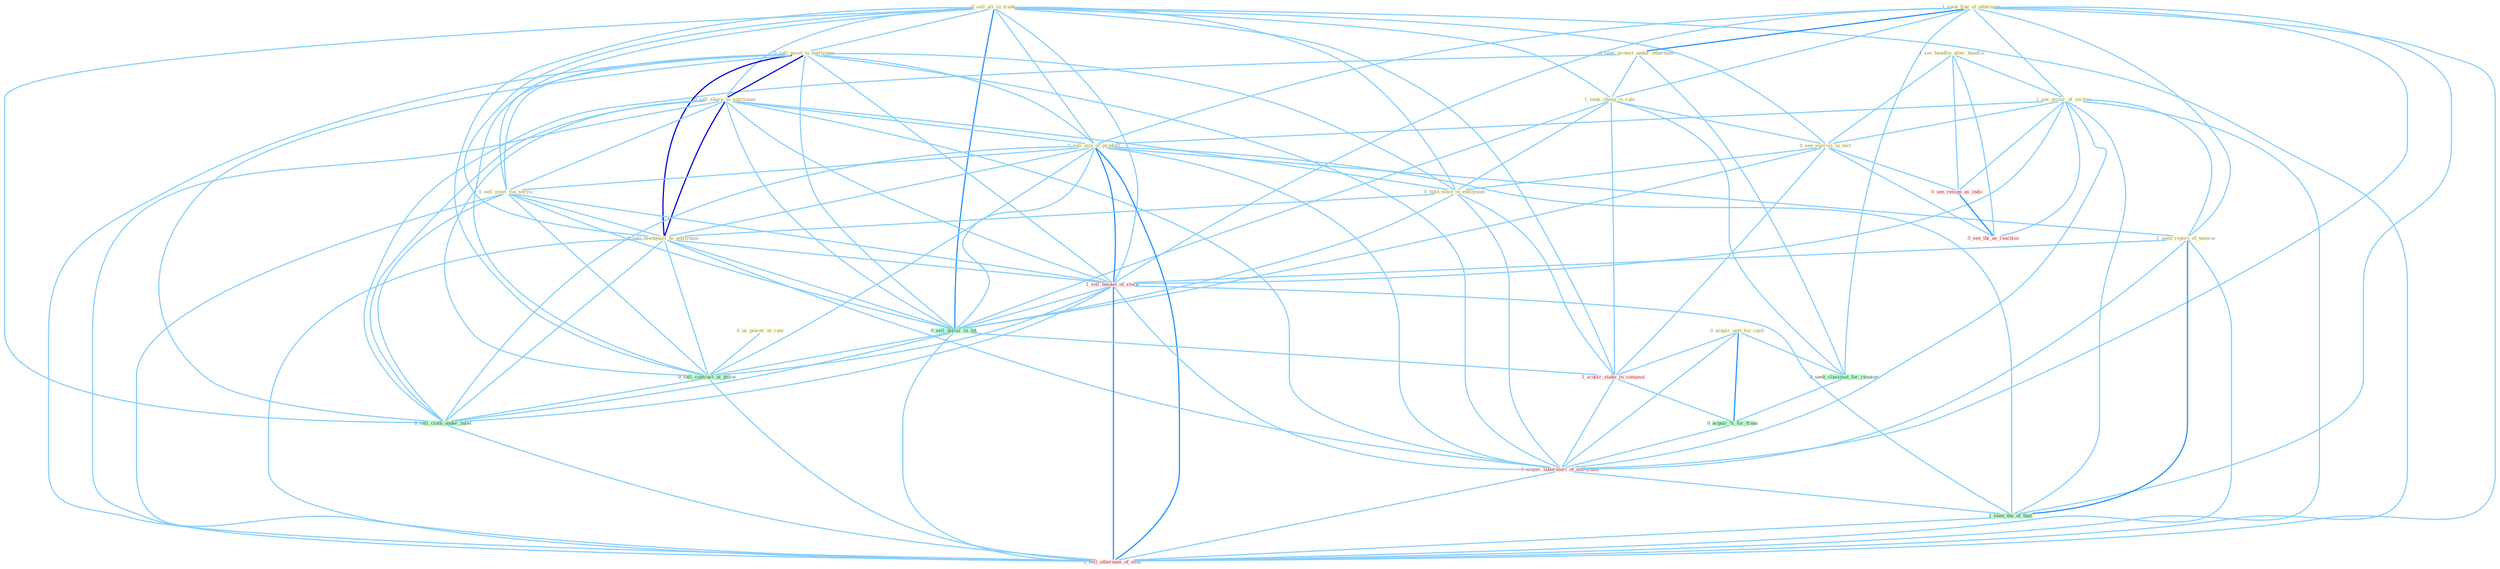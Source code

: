 Graph G{ 
    node
    [shape=polygon,style=filled,width=.5,height=.06,color="#BDFCC9",fixedsize=true,fontsize=4,
    fontcolor="#2f4f4f"];
    {node
    [color="#ffffe0", fontcolor="#8b7d6b"] "0_sell_all_in_trade " "0_acquir_unit_for_cash " "1_seek_fine_of_othernum " "0_seek_protect_under_othernum " "1_see_headlin_after_headlin " "0_sell_asset_to_entitynam " "1_see_pictur_of_section " "0_us_power_at_rate " "1_seek_chang_in_rule " "0_see_exercis_in_fact " "0_sell_share_to_entitynam " "1_sell_mix_of_product " "0_hold_elect_in_entitynam " "0_sell_movi_via_servic " "0_sell_headquart_to_entitynam " "1_seen_report_of_unawar "}
{node [color="#fff0f5", fontcolor="#b22222"] "1_sell_basket_of_stock " "0_see_resign_as_indic " "1_acquir_stake_in_compani " "1_acquir_laboratori_of_entitynam " "1_sell_othernum_of_offic " "0_see_thi_as_reaction "}
edge [color="#B0E2FF"];

	"0_sell_all_in_trade " -- "0_sell_asset_to_entitynam " [w="1", color="#87cefa" ];
	"0_sell_all_in_trade " -- "1_seek_chang_in_rule " [w="1", color="#87cefa" ];
	"0_sell_all_in_trade " -- "0_see_exercis_in_fact " [w="1", color="#87cefa" ];
	"0_sell_all_in_trade " -- "0_sell_share_to_entitynam " [w="1", color="#87cefa" ];
	"0_sell_all_in_trade " -- "1_sell_mix_of_product " [w="1", color="#87cefa" ];
	"0_sell_all_in_trade " -- "0_hold_elect_in_entitynam " [w="1", color="#87cefa" ];
	"0_sell_all_in_trade " -- "0_sell_movi_via_servic " [w="1", color="#87cefa" ];
	"0_sell_all_in_trade " -- "0_sell_headquart_to_entitynam " [w="1", color="#87cefa" ];
	"0_sell_all_in_trade " -- "1_sell_basket_of_stock " [w="1", color="#87cefa" ];
	"0_sell_all_in_trade " -- "0_sell_dollar_in_lot " [w="2", color="#1e90ff" , len=0.8];
	"0_sell_all_in_trade " -- "1_acquir_stake_in_compani " [w="1", color="#87cefa" ];
	"0_sell_all_in_trade " -- "0_sell_contract_at_price " [w="1", color="#87cefa" ];
	"0_sell_all_in_trade " -- "0_sell_cloth_under_label " [w="1", color="#87cefa" ];
	"0_sell_all_in_trade " -- "1_sell_othernum_of_offic " [w="1", color="#87cefa" ];
	"0_acquir_unit_for_cash " -- "0_seek_classmat_for_reunion " [w="1", color="#87cefa" ];
	"0_acquir_unit_for_cash " -- "1_acquir_stake_in_compani " [w="1", color="#87cefa" ];
	"0_acquir_unit_for_cash " -- "0_acquir_%_for_franc " [w="2", color="#1e90ff" , len=0.8];
	"0_acquir_unit_for_cash " -- "1_acquir_laboratori_of_entitynam " [w="1", color="#87cefa" ];
	"1_seek_fine_of_othernum " -- "0_seek_protect_under_othernum " [w="2", color="#1e90ff" , len=0.8];
	"1_seek_fine_of_othernum " -- "1_see_pictur_of_section " [w="1", color="#87cefa" ];
	"1_seek_fine_of_othernum " -- "1_seek_chang_in_rule " [w="1", color="#87cefa" ];
	"1_seek_fine_of_othernum " -- "1_sell_mix_of_product " [w="1", color="#87cefa" ];
	"1_seek_fine_of_othernum " -- "1_seen_report_of_unawar " [w="1", color="#87cefa" ];
	"1_seek_fine_of_othernum " -- "0_seek_classmat_for_reunion " [w="1", color="#87cefa" ];
	"1_seek_fine_of_othernum " -- "1_sell_basket_of_stock " [w="1", color="#87cefa" ];
	"1_seek_fine_of_othernum " -- "1_acquir_laboratori_of_entitynam " [w="1", color="#87cefa" ];
	"1_seek_fine_of_othernum " -- "1_seen_the_of_that " [w="1", color="#87cefa" ];
	"1_seek_fine_of_othernum " -- "1_sell_othernum_of_offic " [w="1", color="#87cefa" ];
	"0_seek_protect_under_othernum " -- "1_seek_chang_in_rule " [w="1", color="#87cefa" ];
	"0_seek_protect_under_othernum " -- "0_seek_classmat_for_reunion " [w="1", color="#87cefa" ];
	"0_seek_protect_under_othernum " -- "0_sell_cloth_under_label " [w="1", color="#87cefa" ];
	"1_see_headlin_after_headlin " -- "1_see_pictur_of_section " [w="1", color="#87cefa" ];
	"1_see_headlin_after_headlin " -- "0_see_exercis_in_fact " [w="1", color="#87cefa" ];
	"1_see_headlin_after_headlin " -- "0_see_resign_as_indic " [w="1", color="#87cefa" ];
	"1_see_headlin_after_headlin " -- "0_see_thi_as_reaction " [w="1", color="#87cefa" ];
	"0_sell_asset_to_entitynam " -- "0_sell_share_to_entitynam " [w="3", color="#0000cd" , len=0.6];
	"0_sell_asset_to_entitynam " -- "1_sell_mix_of_product " [w="1", color="#87cefa" ];
	"0_sell_asset_to_entitynam " -- "0_hold_elect_in_entitynam " [w="1", color="#87cefa" ];
	"0_sell_asset_to_entitynam " -- "0_sell_movi_via_servic " [w="1", color="#87cefa" ];
	"0_sell_asset_to_entitynam " -- "0_sell_headquart_to_entitynam " [w="3", color="#0000cd" , len=0.6];
	"0_sell_asset_to_entitynam " -- "1_sell_basket_of_stock " [w="1", color="#87cefa" ];
	"0_sell_asset_to_entitynam " -- "0_sell_dollar_in_lot " [w="1", color="#87cefa" ];
	"0_sell_asset_to_entitynam " -- "0_sell_contract_at_price " [w="1", color="#87cefa" ];
	"0_sell_asset_to_entitynam " -- "1_acquir_laboratori_of_entitynam " [w="1", color="#87cefa" ];
	"0_sell_asset_to_entitynam " -- "0_sell_cloth_under_label " [w="1", color="#87cefa" ];
	"0_sell_asset_to_entitynam " -- "1_sell_othernum_of_offic " [w="1", color="#87cefa" ];
	"1_see_pictur_of_section " -- "0_see_exercis_in_fact " [w="1", color="#87cefa" ];
	"1_see_pictur_of_section " -- "1_sell_mix_of_product " [w="1", color="#87cefa" ];
	"1_see_pictur_of_section " -- "1_seen_report_of_unawar " [w="1", color="#87cefa" ];
	"1_see_pictur_of_section " -- "1_sell_basket_of_stock " [w="1", color="#87cefa" ];
	"1_see_pictur_of_section " -- "0_see_resign_as_indic " [w="1", color="#87cefa" ];
	"1_see_pictur_of_section " -- "1_acquir_laboratori_of_entitynam " [w="1", color="#87cefa" ];
	"1_see_pictur_of_section " -- "1_seen_the_of_that " [w="1", color="#87cefa" ];
	"1_see_pictur_of_section " -- "1_sell_othernum_of_offic " [w="1", color="#87cefa" ];
	"1_see_pictur_of_section " -- "0_see_thi_as_reaction " [w="1", color="#87cefa" ];
	"0_us_power_at_rate " -- "0_sell_contract_at_price " [w="1", color="#87cefa" ];
	"1_seek_chang_in_rule " -- "0_see_exercis_in_fact " [w="1", color="#87cefa" ];
	"1_seek_chang_in_rule " -- "0_hold_elect_in_entitynam " [w="1", color="#87cefa" ];
	"1_seek_chang_in_rule " -- "0_seek_classmat_for_reunion " [w="1", color="#87cefa" ];
	"1_seek_chang_in_rule " -- "0_sell_dollar_in_lot " [w="1", color="#87cefa" ];
	"1_seek_chang_in_rule " -- "1_acquir_stake_in_compani " [w="1", color="#87cefa" ];
	"0_see_exercis_in_fact " -- "0_hold_elect_in_entitynam " [w="1", color="#87cefa" ];
	"0_see_exercis_in_fact " -- "0_sell_dollar_in_lot " [w="1", color="#87cefa" ];
	"0_see_exercis_in_fact " -- "0_see_resign_as_indic " [w="1", color="#87cefa" ];
	"0_see_exercis_in_fact " -- "1_acquir_stake_in_compani " [w="1", color="#87cefa" ];
	"0_see_exercis_in_fact " -- "0_see_thi_as_reaction " [w="1", color="#87cefa" ];
	"0_sell_share_to_entitynam " -- "1_sell_mix_of_product " [w="1", color="#87cefa" ];
	"0_sell_share_to_entitynam " -- "0_hold_elect_in_entitynam " [w="1", color="#87cefa" ];
	"0_sell_share_to_entitynam " -- "0_sell_movi_via_servic " [w="1", color="#87cefa" ];
	"0_sell_share_to_entitynam " -- "0_sell_headquart_to_entitynam " [w="3", color="#0000cd" , len=0.6];
	"0_sell_share_to_entitynam " -- "1_sell_basket_of_stock " [w="1", color="#87cefa" ];
	"0_sell_share_to_entitynam " -- "0_sell_dollar_in_lot " [w="1", color="#87cefa" ];
	"0_sell_share_to_entitynam " -- "0_sell_contract_at_price " [w="1", color="#87cefa" ];
	"0_sell_share_to_entitynam " -- "1_acquir_laboratori_of_entitynam " [w="1", color="#87cefa" ];
	"0_sell_share_to_entitynam " -- "0_sell_cloth_under_label " [w="1", color="#87cefa" ];
	"0_sell_share_to_entitynam " -- "1_sell_othernum_of_offic " [w="1", color="#87cefa" ];
	"1_sell_mix_of_product " -- "0_sell_movi_via_servic " [w="1", color="#87cefa" ];
	"1_sell_mix_of_product " -- "0_sell_headquart_to_entitynam " [w="1", color="#87cefa" ];
	"1_sell_mix_of_product " -- "1_seen_report_of_unawar " [w="1", color="#87cefa" ];
	"1_sell_mix_of_product " -- "1_sell_basket_of_stock " [w="2", color="#1e90ff" , len=0.8];
	"1_sell_mix_of_product " -- "0_sell_dollar_in_lot " [w="1", color="#87cefa" ];
	"1_sell_mix_of_product " -- "0_sell_contract_at_price " [w="1", color="#87cefa" ];
	"1_sell_mix_of_product " -- "1_acquir_laboratori_of_entitynam " [w="1", color="#87cefa" ];
	"1_sell_mix_of_product " -- "0_sell_cloth_under_label " [w="1", color="#87cefa" ];
	"1_sell_mix_of_product " -- "1_seen_the_of_that " [w="1", color="#87cefa" ];
	"1_sell_mix_of_product " -- "1_sell_othernum_of_offic " [w="2", color="#1e90ff" , len=0.8];
	"0_hold_elect_in_entitynam " -- "0_sell_headquart_to_entitynam " [w="1", color="#87cefa" ];
	"0_hold_elect_in_entitynam " -- "0_sell_dollar_in_lot " [w="1", color="#87cefa" ];
	"0_hold_elect_in_entitynam " -- "1_acquir_stake_in_compani " [w="1", color="#87cefa" ];
	"0_hold_elect_in_entitynam " -- "1_acquir_laboratori_of_entitynam " [w="1", color="#87cefa" ];
	"0_sell_movi_via_servic " -- "0_sell_headquart_to_entitynam " [w="1", color="#87cefa" ];
	"0_sell_movi_via_servic " -- "1_sell_basket_of_stock " [w="1", color="#87cefa" ];
	"0_sell_movi_via_servic " -- "0_sell_dollar_in_lot " [w="1", color="#87cefa" ];
	"0_sell_movi_via_servic " -- "0_sell_contract_at_price " [w="1", color="#87cefa" ];
	"0_sell_movi_via_servic " -- "0_sell_cloth_under_label " [w="1", color="#87cefa" ];
	"0_sell_movi_via_servic " -- "1_sell_othernum_of_offic " [w="1", color="#87cefa" ];
	"0_sell_headquart_to_entitynam " -- "1_sell_basket_of_stock " [w="1", color="#87cefa" ];
	"0_sell_headquart_to_entitynam " -- "0_sell_dollar_in_lot " [w="1", color="#87cefa" ];
	"0_sell_headquart_to_entitynam " -- "0_sell_contract_at_price " [w="1", color="#87cefa" ];
	"0_sell_headquart_to_entitynam " -- "1_acquir_laboratori_of_entitynam " [w="1", color="#87cefa" ];
	"0_sell_headquart_to_entitynam " -- "0_sell_cloth_under_label " [w="1", color="#87cefa" ];
	"0_sell_headquart_to_entitynam " -- "1_sell_othernum_of_offic " [w="1", color="#87cefa" ];
	"1_seen_report_of_unawar " -- "1_sell_basket_of_stock " [w="1", color="#87cefa" ];
	"1_seen_report_of_unawar " -- "1_acquir_laboratori_of_entitynam " [w="1", color="#87cefa" ];
	"1_seen_report_of_unawar " -- "1_seen_the_of_that " [w="2", color="#1e90ff" , len=0.8];
	"1_seen_report_of_unawar " -- "1_sell_othernum_of_offic " [w="1", color="#87cefa" ];
	"0_seek_classmat_for_reunion " -- "0_acquir_%_for_franc " [w="1", color="#87cefa" ];
	"1_sell_basket_of_stock " -- "0_sell_dollar_in_lot " [w="1", color="#87cefa" ];
	"1_sell_basket_of_stock " -- "0_sell_contract_at_price " [w="1", color="#87cefa" ];
	"1_sell_basket_of_stock " -- "1_acquir_laboratori_of_entitynam " [w="1", color="#87cefa" ];
	"1_sell_basket_of_stock " -- "0_sell_cloth_under_label " [w="1", color="#87cefa" ];
	"1_sell_basket_of_stock " -- "1_seen_the_of_that " [w="1", color="#87cefa" ];
	"1_sell_basket_of_stock " -- "1_sell_othernum_of_offic " [w="2", color="#1e90ff" , len=0.8];
	"0_sell_dollar_in_lot " -- "1_acquir_stake_in_compani " [w="1", color="#87cefa" ];
	"0_sell_dollar_in_lot " -- "0_sell_contract_at_price " [w="1", color="#87cefa" ];
	"0_sell_dollar_in_lot " -- "0_sell_cloth_under_label " [w="1", color="#87cefa" ];
	"0_sell_dollar_in_lot " -- "1_sell_othernum_of_offic " [w="1", color="#87cefa" ];
	"0_see_resign_as_indic " -- "0_see_thi_as_reaction " [w="2", color="#1e90ff" , len=0.8];
	"1_acquir_stake_in_compani " -- "0_acquir_%_for_franc " [w="1", color="#87cefa" ];
	"1_acquir_stake_in_compani " -- "1_acquir_laboratori_of_entitynam " [w="1", color="#87cefa" ];
	"0_acquir_%_for_franc " -- "1_acquir_laboratori_of_entitynam " [w="1", color="#87cefa" ];
	"0_sell_contract_at_price " -- "0_sell_cloth_under_label " [w="1", color="#87cefa" ];
	"0_sell_contract_at_price " -- "1_sell_othernum_of_offic " [w="1", color="#87cefa" ];
	"1_acquir_laboratori_of_entitynam " -- "1_seen_the_of_that " [w="1", color="#87cefa" ];
	"1_acquir_laboratori_of_entitynam " -- "1_sell_othernum_of_offic " [w="1", color="#87cefa" ];
	"0_sell_cloth_under_label " -- "1_sell_othernum_of_offic " [w="1", color="#87cefa" ];
	"1_seen_the_of_that " -- "1_sell_othernum_of_offic " [w="1", color="#87cefa" ];
}